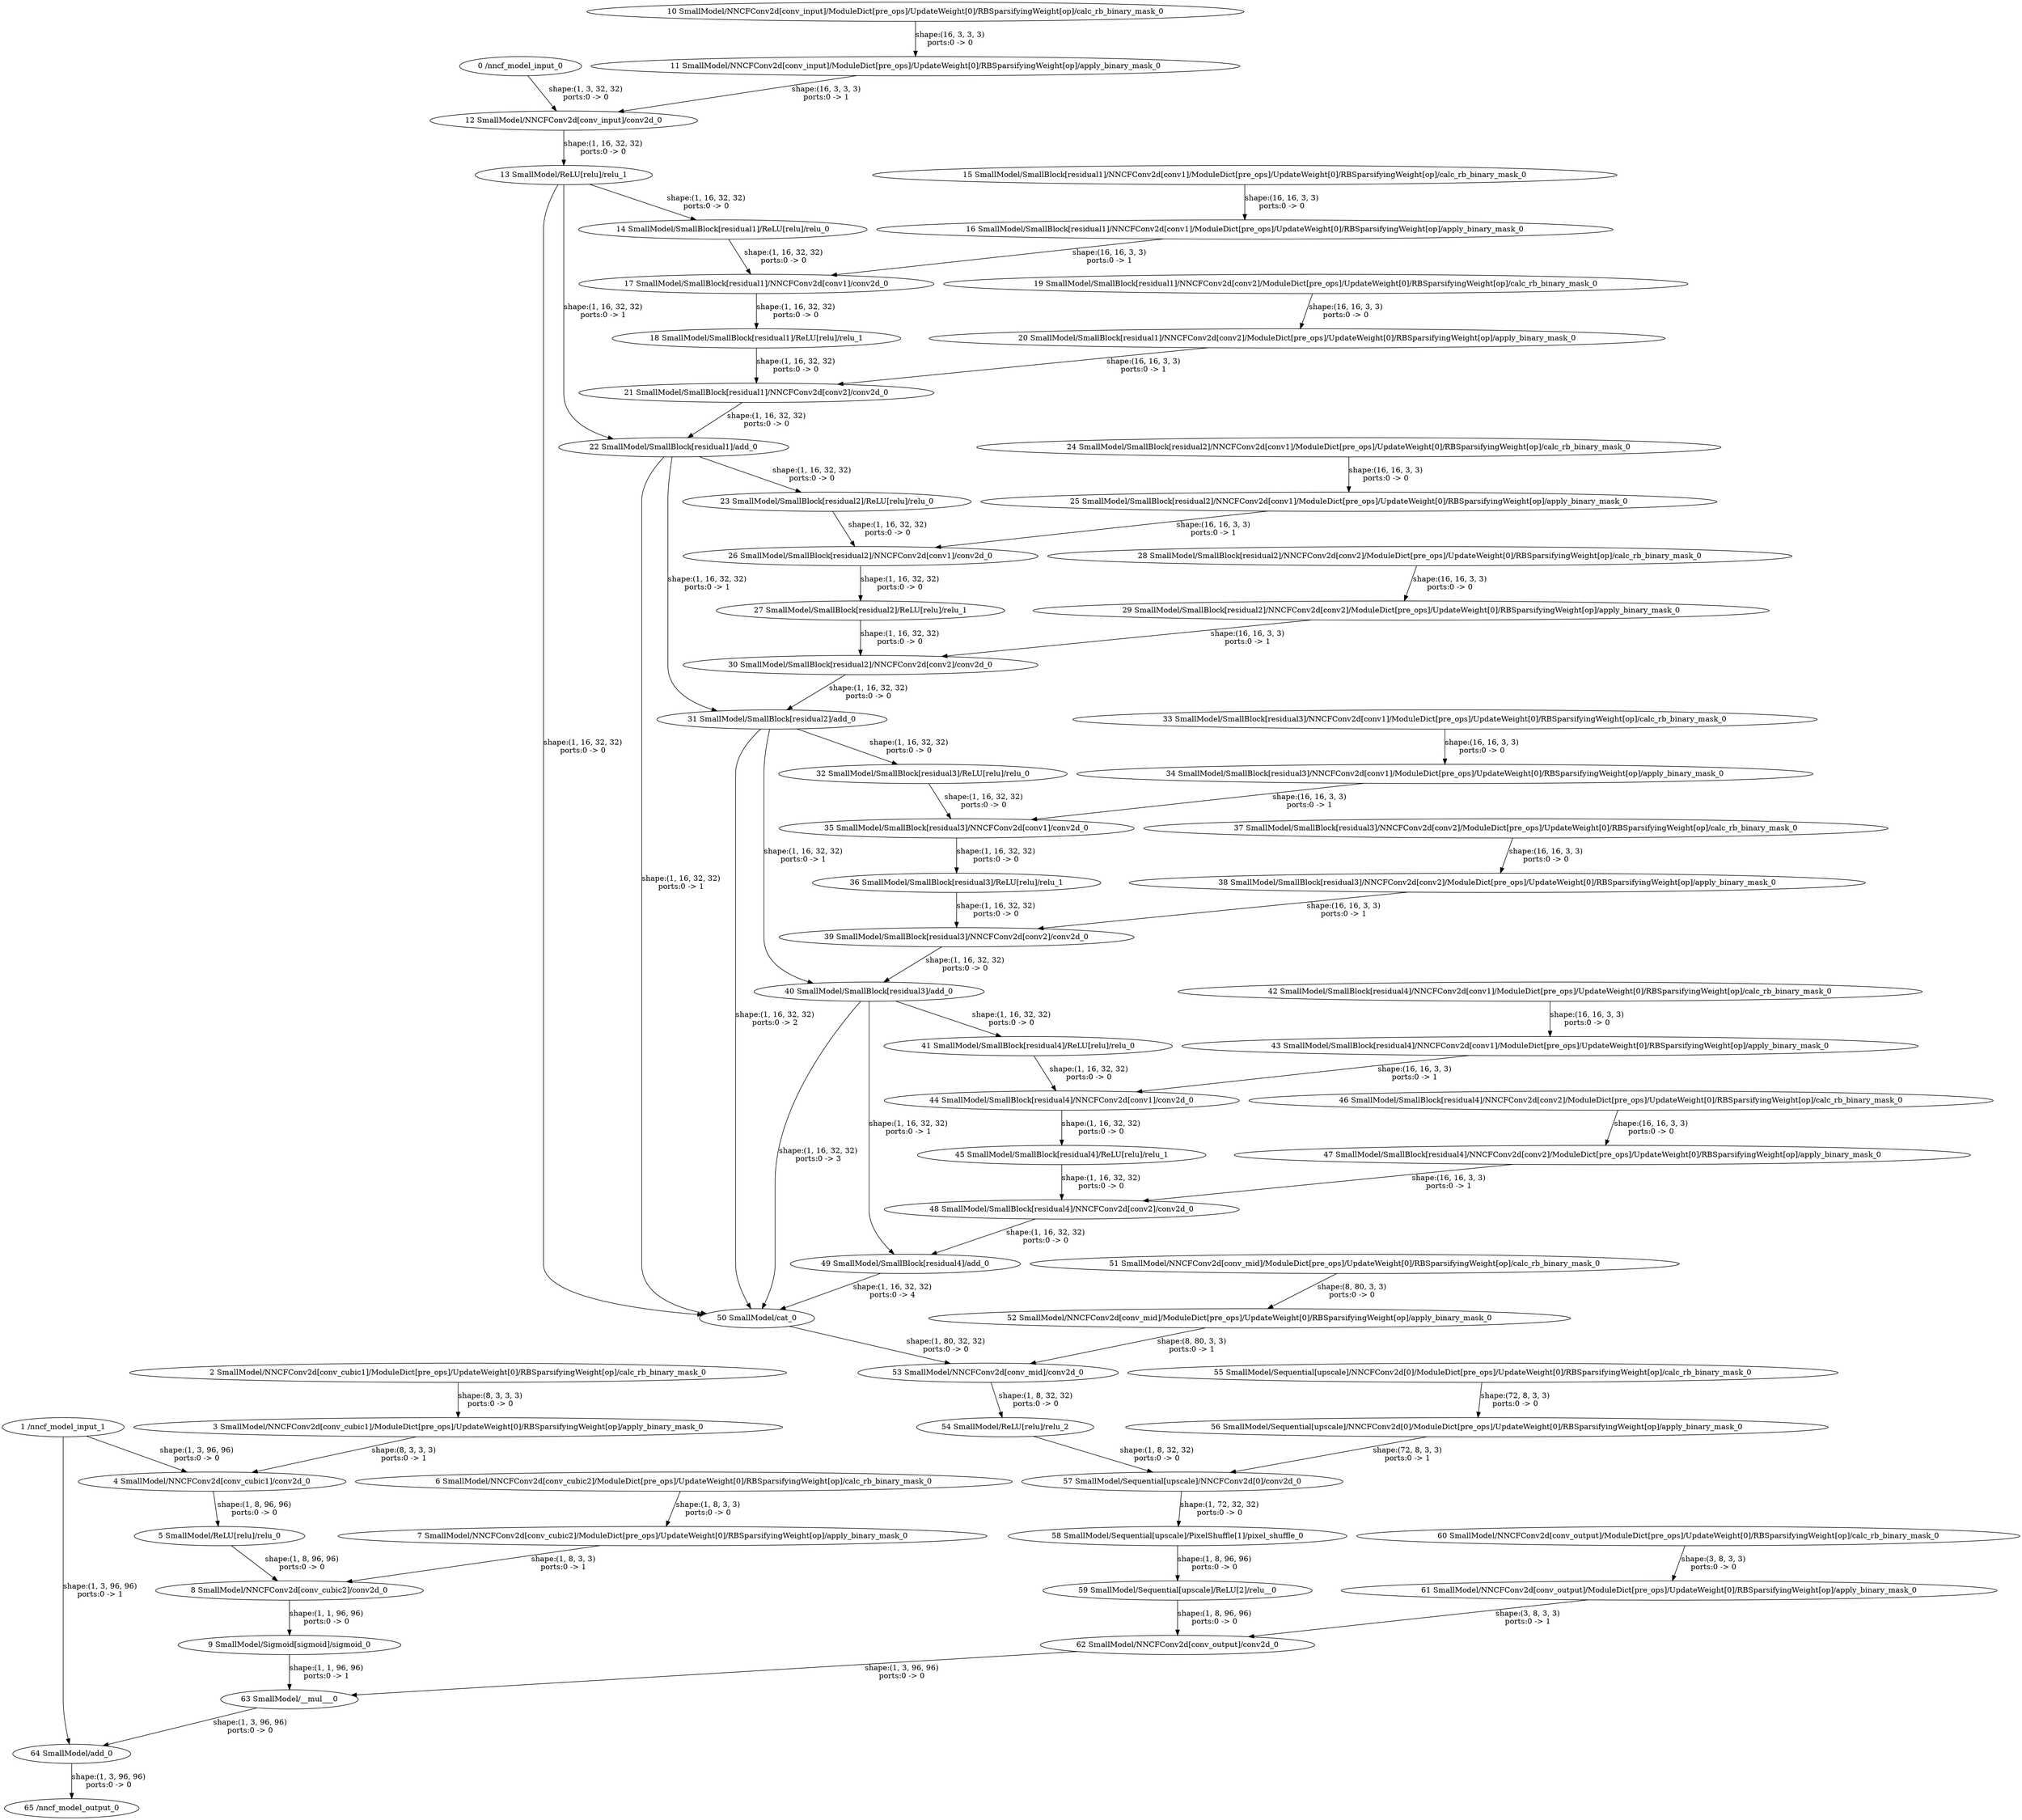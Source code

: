 strict digraph  {
"0 /nncf_model_input_0" [id=0, type=nncf_model_input];
"1 /nncf_model_input_1" [id=1, type=nncf_model_input];
"2 SmallModel/NNCFConv2d[conv_cubic1]/ModuleDict[pre_ops]/UpdateWeight[0]/RBSparsifyingWeight[op]/calc_rb_binary_mask_0" [id=2, type=calc_rb_binary_mask];
"3 SmallModel/NNCFConv2d[conv_cubic1]/ModuleDict[pre_ops]/UpdateWeight[0]/RBSparsifyingWeight[op]/apply_binary_mask_0" [id=3, type=apply_binary_mask];
"4 SmallModel/NNCFConv2d[conv_cubic1]/conv2d_0" [id=4, type=conv2d];
"5 SmallModel/ReLU[relu]/relu_0" [id=5, type=relu];
"6 SmallModel/NNCFConv2d[conv_cubic2]/ModuleDict[pre_ops]/UpdateWeight[0]/RBSparsifyingWeight[op]/calc_rb_binary_mask_0" [id=6, type=calc_rb_binary_mask];
"7 SmallModel/NNCFConv2d[conv_cubic2]/ModuleDict[pre_ops]/UpdateWeight[0]/RBSparsifyingWeight[op]/apply_binary_mask_0" [id=7, type=apply_binary_mask];
"8 SmallModel/NNCFConv2d[conv_cubic2]/conv2d_0" [id=8, type=conv2d];
"9 SmallModel/Sigmoid[sigmoid]/sigmoid_0" [id=9, type=sigmoid];
"10 SmallModel/NNCFConv2d[conv_input]/ModuleDict[pre_ops]/UpdateWeight[0]/RBSparsifyingWeight[op]/calc_rb_binary_mask_0" [id=10, type=calc_rb_binary_mask];
"11 SmallModel/NNCFConv2d[conv_input]/ModuleDict[pre_ops]/UpdateWeight[0]/RBSparsifyingWeight[op]/apply_binary_mask_0" [id=11, type=apply_binary_mask];
"12 SmallModel/NNCFConv2d[conv_input]/conv2d_0" [id=12, type=conv2d];
"13 SmallModel/ReLU[relu]/relu_1" [id=13, type=relu];
"14 SmallModel/SmallBlock[residual1]/ReLU[relu]/relu_0" [id=14, type=relu];
"15 SmallModel/SmallBlock[residual1]/NNCFConv2d[conv1]/ModuleDict[pre_ops]/UpdateWeight[0]/RBSparsifyingWeight[op]/calc_rb_binary_mask_0" [id=15, type=calc_rb_binary_mask];
"16 SmallModel/SmallBlock[residual1]/NNCFConv2d[conv1]/ModuleDict[pre_ops]/UpdateWeight[0]/RBSparsifyingWeight[op]/apply_binary_mask_0" [id=16, type=apply_binary_mask];
"17 SmallModel/SmallBlock[residual1]/NNCFConv2d[conv1]/conv2d_0" [id=17, type=conv2d];
"18 SmallModel/SmallBlock[residual1]/ReLU[relu]/relu_1" [id=18, type=relu];
"19 SmallModel/SmallBlock[residual1]/NNCFConv2d[conv2]/ModuleDict[pre_ops]/UpdateWeight[0]/RBSparsifyingWeight[op]/calc_rb_binary_mask_0" [id=19, type=calc_rb_binary_mask];
"20 SmallModel/SmallBlock[residual1]/NNCFConv2d[conv2]/ModuleDict[pre_ops]/UpdateWeight[0]/RBSparsifyingWeight[op]/apply_binary_mask_0" [id=20, type=apply_binary_mask];
"21 SmallModel/SmallBlock[residual1]/NNCFConv2d[conv2]/conv2d_0" [id=21, type=conv2d];
"22 SmallModel/SmallBlock[residual1]/add_0" [id=22, type=add];
"23 SmallModel/SmallBlock[residual2]/ReLU[relu]/relu_0" [id=23, type=relu];
"24 SmallModel/SmallBlock[residual2]/NNCFConv2d[conv1]/ModuleDict[pre_ops]/UpdateWeight[0]/RBSparsifyingWeight[op]/calc_rb_binary_mask_0" [id=24, type=calc_rb_binary_mask];
"25 SmallModel/SmallBlock[residual2]/NNCFConv2d[conv1]/ModuleDict[pre_ops]/UpdateWeight[0]/RBSparsifyingWeight[op]/apply_binary_mask_0" [id=25, type=apply_binary_mask];
"26 SmallModel/SmallBlock[residual2]/NNCFConv2d[conv1]/conv2d_0" [id=26, type=conv2d];
"27 SmallModel/SmallBlock[residual2]/ReLU[relu]/relu_1" [id=27, type=relu];
"28 SmallModel/SmallBlock[residual2]/NNCFConv2d[conv2]/ModuleDict[pre_ops]/UpdateWeight[0]/RBSparsifyingWeight[op]/calc_rb_binary_mask_0" [id=28, type=calc_rb_binary_mask];
"29 SmallModel/SmallBlock[residual2]/NNCFConv2d[conv2]/ModuleDict[pre_ops]/UpdateWeight[0]/RBSparsifyingWeight[op]/apply_binary_mask_0" [id=29, type=apply_binary_mask];
"30 SmallModel/SmallBlock[residual2]/NNCFConv2d[conv2]/conv2d_0" [id=30, type=conv2d];
"31 SmallModel/SmallBlock[residual2]/add_0" [id=31, type=add];
"32 SmallModel/SmallBlock[residual3]/ReLU[relu]/relu_0" [id=32, type=relu];
"33 SmallModel/SmallBlock[residual3]/NNCFConv2d[conv1]/ModuleDict[pre_ops]/UpdateWeight[0]/RBSparsifyingWeight[op]/calc_rb_binary_mask_0" [id=33, type=calc_rb_binary_mask];
"34 SmallModel/SmallBlock[residual3]/NNCFConv2d[conv1]/ModuleDict[pre_ops]/UpdateWeight[0]/RBSparsifyingWeight[op]/apply_binary_mask_0" [id=34, type=apply_binary_mask];
"35 SmallModel/SmallBlock[residual3]/NNCFConv2d[conv1]/conv2d_0" [id=35, type=conv2d];
"36 SmallModel/SmallBlock[residual3]/ReLU[relu]/relu_1" [id=36, type=relu];
"37 SmallModel/SmallBlock[residual3]/NNCFConv2d[conv2]/ModuleDict[pre_ops]/UpdateWeight[0]/RBSparsifyingWeight[op]/calc_rb_binary_mask_0" [id=37, type=calc_rb_binary_mask];
"38 SmallModel/SmallBlock[residual3]/NNCFConv2d[conv2]/ModuleDict[pre_ops]/UpdateWeight[0]/RBSparsifyingWeight[op]/apply_binary_mask_0" [id=38, type=apply_binary_mask];
"39 SmallModel/SmallBlock[residual3]/NNCFConv2d[conv2]/conv2d_0" [id=39, type=conv2d];
"40 SmallModel/SmallBlock[residual3]/add_0" [id=40, type=add];
"41 SmallModel/SmallBlock[residual4]/ReLU[relu]/relu_0" [id=41, type=relu];
"42 SmallModel/SmallBlock[residual4]/NNCFConv2d[conv1]/ModuleDict[pre_ops]/UpdateWeight[0]/RBSparsifyingWeight[op]/calc_rb_binary_mask_0" [id=42, type=calc_rb_binary_mask];
"43 SmallModel/SmallBlock[residual4]/NNCFConv2d[conv1]/ModuleDict[pre_ops]/UpdateWeight[0]/RBSparsifyingWeight[op]/apply_binary_mask_0" [id=43, type=apply_binary_mask];
"44 SmallModel/SmallBlock[residual4]/NNCFConv2d[conv1]/conv2d_0" [id=44, type=conv2d];
"45 SmallModel/SmallBlock[residual4]/ReLU[relu]/relu_1" [id=45, type=relu];
"46 SmallModel/SmallBlock[residual4]/NNCFConv2d[conv2]/ModuleDict[pre_ops]/UpdateWeight[0]/RBSparsifyingWeight[op]/calc_rb_binary_mask_0" [id=46, type=calc_rb_binary_mask];
"47 SmallModel/SmallBlock[residual4]/NNCFConv2d[conv2]/ModuleDict[pre_ops]/UpdateWeight[0]/RBSparsifyingWeight[op]/apply_binary_mask_0" [id=47, type=apply_binary_mask];
"48 SmallModel/SmallBlock[residual4]/NNCFConv2d[conv2]/conv2d_0" [id=48, type=conv2d];
"49 SmallModel/SmallBlock[residual4]/add_0" [id=49, type=add];
"50 SmallModel/cat_0" [id=50, type=cat];
"51 SmallModel/NNCFConv2d[conv_mid]/ModuleDict[pre_ops]/UpdateWeight[0]/RBSparsifyingWeight[op]/calc_rb_binary_mask_0" [id=51, type=calc_rb_binary_mask];
"52 SmallModel/NNCFConv2d[conv_mid]/ModuleDict[pre_ops]/UpdateWeight[0]/RBSparsifyingWeight[op]/apply_binary_mask_0" [id=52, type=apply_binary_mask];
"53 SmallModel/NNCFConv2d[conv_mid]/conv2d_0" [id=53, type=conv2d];
"54 SmallModel/ReLU[relu]/relu_2" [id=54, type=relu];
"55 SmallModel/Sequential[upscale]/NNCFConv2d[0]/ModuleDict[pre_ops]/UpdateWeight[0]/RBSparsifyingWeight[op]/calc_rb_binary_mask_0" [id=55, type=calc_rb_binary_mask];
"56 SmallModel/Sequential[upscale]/NNCFConv2d[0]/ModuleDict[pre_ops]/UpdateWeight[0]/RBSparsifyingWeight[op]/apply_binary_mask_0" [id=56, type=apply_binary_mask];
"57 SmallModel/Sequential[upscale]/NNCFConv2d[0]/conv2d_0" [id=57, type=conv2d];
"58 SmallModel/Sequential[upscale]/PixelShuffle[1]/pixel_shuffle_0" [id=58, type=pixel_shuffle];
"59 SmallModel/Sequential[upscale]/ReLU[2]/relu__0" [id=59, type=relu_];
"60 SmallModel/NNCFConv2d[conv_output]/ModuleDict[pre_ops]/UpdateWeight[0]/RBSparsifyingWeight[op]/calc_rb_binary_mask_0" [id=60, type=calc_rb_binary_mask];
"61 SmallModel/NNCFConv2d[conv_output]/ModuleDict[pre_ops]/UpdateWeight[0]/RBSparsifyingWeight[op]/apply_binary_mask_0" [id=61, type=apply_binary_mask];
"62 SmallModel/NNCFConv2d[conv_output]/conv2d_0" [id=62, type=conv2d];
"63 SmallModel/__mul___0" [id=63, type=__mul__];
"64 SmallModel/add_0" [id=64, type=add];
"65 /nncf_model_output_0" [id=65, type=nncf_model_output];
"0 /nncf_model_input_0" -> "12 SmallModel/NNCFConv2d[conv_input]/conv2d_0"  [label="shape:(1, 3, 32, 32)\nports:0 -> 0", style=solid];
"1 /nncf_model_input_1" -> "4 SmallModel/NNCFConv2d[conv_cubic1]/conv2d_0"  [label="shape:(1, 3, 96, 96)\nports:0 -> 0", style=solid];
"1 /nncf_model_input_1" -> "64 SmallModel/add_0"  [label="shape:(1, 3, 96, 96)\nports:0 -> 1", style=solid];
"2 SmallModel/NNCFConv2d[conv_cubic1]/ModuleDict[pre_ops]/UpdateWeight[0]/RBSparsifyingWeight[op]/calc_rb_binary_mask_0" -> "3 SmallModel/NNCFConv2d[conv_cubic1]/ModuleDict[pre_ops]/UpdateWeight[0]/RBSparsifyingWeight[op]/apply_binary_mask_0"  [label="shape:(8, 3, 3, 3)\nports:0 -> 0", style=solid];
"3 SmallModel/NNCFConv2d[conv_cubic1]/ModuleDict[pre_ops]/UpdateWeight[0]/RBSparsifyingWeight[op]/apply_binary_mask_0" -> "4 SmallModel/NNCFConv2d[conv_cubic1]/conv2d_0"  [label="shape:(8, 3, 3, 3)\nports:0 -> 1", style=solid];
"4 SmallModel/NNCFConv2d[conv_cubic1]/conv2d_0" -> "5 SmallModel/ReLU[relu]/relu_0"  [label="shape:(1, 8, 96, 96)\nports:0 -> 0", style=solid];
"5 SmallModel/ReLU[relu]/relu_0" -> "8 SmallModel/NNCFConv2d[conv_cubic2]/conv2d_0"  [label="shape:(1, 8, 96, 96)\nports:0 -> 0", style=solid];
"6 SmallModel/NNCFConv2d[conv_cubic2]/ModuleDict[pre_ops]/UpdateWeight[0]/RBSparsifyingWeight[op]/calc_rb_binary_mask_0" -> "7 SmallModel/NNCFConv2d[conv_cubic2]/ModuleDict[pre_ops]/UpdateWeight[0]/RBSparsifyingWeight[op]/apply_binary_mask_0"  [label="shape:(1, 8, 3, 3)\nports:0 -> 0", style=solid];
"7 SmallModel/NNCFConv2d[conv_cubic2]/ModuleDict[pre_ops]/UpdateWeight[0]/RBSparsifyingWeight[op]/apply_binary_mask_0" -> "8 SmallModel/NNCFConv2d[conv_cubic2]/conv2d_0"  [label="shape:(1, 8, 3, 3)\nports:0 -> 1", style=solid];
"8 SmallModel/NNCFConv2d[conv_cubic2]/conv2d_0" -> "9 SmallModel/Sigmoid[sigmoid]/sigmoid_0"  [label="shape:(1, 1, 96, 96)\nports:0 -> 0", style=solid];
"9 SmallModel/Sigmoid[sigmoid]/sigmoid_0" -> "63 SmallModel/__mul___0"  [label="shape:(1, 1, 96, 96)\nports:0 -> 1", style=solid];
"10 SmallModel/NNCFConv2d[conv_input]/ModuleDict[pre_ops]/UpdateWeight[0]/RBSparsifyingWeight[op]/calc_rb_binary_mask_0" -> "11 SmallModel/NNCFConv2d[conv_input]/ModuleDict[pre_ops]/UpdateWeight[0]/RBSparsifyingWeight[op]/apply_binary_mask_0"  [label="shape:(16, 3, 3, 3)\nports:0 -> 0", style=solid];
"11 SmallModel/NNCFConv2d[conv_input]/ModuleDict[pre_ops]/UpdateWeight[0]/RBSparsifyingWeight[op]/apply_binary_mask_0" -> "12 SmallModel/NNCFConv2d[conv_input]/conv2d_0"  [label="shape:(16, 3, 3, 3)\nports:0 -> 1", style=solid];
"12 SmallModel/NNCFConv2d[conv_input]/conv2d_0" -> "13 SmallModel/ReLU[relu]/relu_1"  [label="shape:(1, 16, 32, 32)\nports:0 -> 0", style=solid];
"13 SmallModel/ReLU[relu]/relu_1" -> "14 SmallModel/SmallBlock[residual1]/ReLU[relu]/relu_0"  [label="shape:(1, 16, 32, 32)\nports:0 -> 0", style=solid];
"13 SmallModel/ReLU[relu]/relu_1" -> "22 SmallModel/SmallBlock[residual1]/add_0"  [label="shape:(1, 16, 32, 32)\nports:0 -> 1", style=solid];
"13 SmallModel/ReLU[relu]/relu_1" -> "50 SmallModel/cat_0"  [label="shape:(1, 16, 32, 32)\nports:0 -> 0", style=solid];
"14 SmallModel/SmallBlock[residual1]/ReLU[relu]/relu_0" -> "17 SmallModel/SmallBlock[residual1]/NNCFConv2d[conv1]/conv2d_0"  [label="shape:(1, 16, 32, 32)\nports:0 -> 0", style=solid];
"15 SmallModel/SmallBlock[residual1]/NNCFConv2d[conv1]/ModuleDict[pre_ops]/UpdateWeight[0]/RBSparsifyingWeight[op]/calc_rb_binary_mask_0" -> "16 SmallModel/SmallBlock[residual1]/NNCFConv2d[conv1]/ModuleDict[pre_ops]/UpdateWeight[0]/RBSparsifyingWeight[op]/apply_binary_mask_0"  [label="shape:(16, 16, 3, 3)\nports:0 -> 0", style=solid];
"16 SmallModel/SmallBlock[residual1]/NNCFConv2d[conv1]/ModuleDict[pre_ops]/UpdateWeight[0]/RBSparsifyingWeight[op]/apply_binary_mask_0" -> "17 SmallModel/SmallBlock[residual1]/NNCFConv2d[conv1]/conv2d_0"  [label="shape:(16, 16, 3, 3)\nports:0 -> 1", style=solid];
"17 SmallModel/SmallBlock[residual1]/NNCFConv2d[conv1]/conv2d_0" -> "18 SmallModel/SmallBlock[residual1]/ReLU[relu]/relu_1"  [label="shape:(1, 16, 32, 32)\nports:0 -> 0", style=solid];
"18 SmallModel/SmallBlock[residual1]/ReLU[relu]/relu_1" -> "21 SmallModel/SmallBlock[residual1]/NNCFConv2d[conv2]/conv2d_0"  [label="shape:(1, 16, 32, 32)\nports:0 -> 0", style=solid];
"19 SmallModel/SmallBlock[residual1]/NNCFConv2d[conv2]/ModuleDict[pre_ops]/UpdateWeight[0]/RBSparsifyingWeight[op]/calc_rb_binary_mask_0" -> "20 SmallModel/SmallBlock[residual1]/NNCFConv2d[conv2]/ModuleDict[pre_ops]/UpdateWeight[0]/RBSparsifyingWeight[op]/apply_binary_mask_0"  [label="shape:(16, 16, 3, 3)\nports:0 -> 0", style=solid];
"20 SmallModel/SmallBlock[residual1]/NNCFConv2d[conv2]/ModuleDict[pre_ops]/UpdateWeight[0]/RBSparsifyingWeight[op]/apply_binary_mask_0" -> "21 SmallModel/SmallBlock[residual1]/NNCFConv2d[conv2]/conv2d_0"  [label="shape:(16, 16, 3, 3)\nports:0 -> 1", style=solid];
"21 SmallModel/SmallBlock[residual1]/NNCFConv2d[conv2]/conv2d_0" -> "22 SmallModel/SmallBlock[residual1]/add_0"  [label="shape:(1, 16, 32, 32)\nports:0 -> 0", style=solid];
"22 SmallModel/SmallBlock[residual1]/add_0" -> "23 SmallModel/SmallBlock[residual2]/ReLU[relu]/relu_0"  [label="shape:(1, 16, 32, 32)\nports:0 -> 0", style=solid];
"22 SmallModel/SmallBlock[residual1]/add_0" -> "31 SmallModel/SmallBlock[residual2]/add_0"  [label="shape:(1, 16, 32, 32)\nports:0 -> 1", style=solid];
"22 SmallModel/SmallBlock[residual1]/add_0" -> "50 SmallModel/cat_0"  [label="shape:(1, 16, 32, 32)\nports:0 -> 1", style=solid];
"23 SmallModel/SmallBlock[residual2]/ReLU[relu]/relu_0" -> "26 SmallModel/SmallBlock[residual2]/NNCFConv2d[conv1]/conv2d_0"  [label="shape:(1, 16, 32, 32)\nports:0 -> 0", style=solid];
"24 SmallModel/SmallBlock[residual2]/NNCFConv2d[conv1]/ModuleDict[pre_ops]/UpdateWeight[0]/RBSparsifyingWeight[op]/calc_rb_binary_mask_0" -> "25 SmallModel/SmallBlock[residual2]/NNCFConv2d[conv1]/ModuleDict[pre_ops]/UpdateWeight[0]/RBSparsifyingWeight[op]/apply_binary_mask_0"  [label="shape:(16, 16, 3, 3)\nports:0 -> 0", style=solid];
"25 SmallModel/SmallBlock[residual2]/NNCFConv2d[conv1]/ModuleDict[pre_ops]/UpdateWeight[0]/RBSparsifyingWeight[op]/apply_binary_mask_0" -> "26 SmallModel/SmallBlock[residual2]/NNCFConv2d[conv1]/conv2d_0"  [label="shape:(16, 16, 3, 3)\nports:0 -> 1", style=solid];
"26 SmallModel/SmallBlock[residual2]/NNCFConv2d[conv1]/conv2d_0" -> "27 SmallModel/SmallBlock[residual2]/ReLU[relu]/relu_1"  [label="shape:(1, 16, 32, 32)\nports:0 -> 0", style=solid];
"27 SmallModel/SmallBlock[residual2]/ReLU[relu]/relu_1" -> "30 SmallModel/SmallBlock[residual2]/NNCFConv2d[conv2]/conv2d_0"  [label="shape:(1, 16, 32, 32)\nports:0 -> 0", style=solid];
"28 SmallModel/SmallBlock[residual2]/NNCFConv2d[conv2]/ModuleDict[pre_ops]/UpdateWeight[0]/RBSparsifyingWeight[op]/calc_rb_binary_mask_0" -> "29 SmallModel/SmallBlock[residual2]/NNCFConv2d[conv2]/ModuleDict[pre_ops]/UpdateWeight[0]/RBSparsifyingWeight[op]/apply_binary_mask_0"  [label="shape:(16, 16, 3, 3)\nports:0 -> 0", style=solid];
"29 SmallModel/SmallBlock[residual2]/NNCFConv2d[conv2]/ModuleDict[pre_ops]/UpdateWeight[0]/RBSparsifyingWeight[op]/apply_binary_mask_0" -> "30 SmallModel/SmallBlock[residual2]/NNCFConv2d[conv2]/conv2d_0"  [label="shape:(16, 16, 3, 3)\nports:0 -> 1", style=solid];
"30 SmallModel/SmallBlock[residual2]/NNCFConv2d[conv2]/conv2d_0" -> "31 SmallModel/SmallBlock[residual2]/add_0"  [label="shape:(1, 16, 32, 32)\nports:0 -> 0", style=solid];
"31 SmallModel/SmallBlock[residual2]/add_0" -> "32 SmallModel/SmallBlock[residual3]/ReLU[relu]/relu_0"  [label="shape:(1, 16, 32, 32)\nports:0 -> 0", style=solid];
"31 SmallModel/SmallBlock[residual2]/add_0" -> "40 SmallModel/SmallBlock[residual3]/add_0"  [label="shape:(1, 16, 32, 32)\nports:0 -> 1", style=solid];
"31 SmallModel/SmallBlock[residual2]/add_0" -> "50 SmallModel/cat_0"  [label="shape:(1, 16, 32, 32)\nports:0 -> 2", style=solid];
"32 SmallModel/SmallBlock[residual3]/ReLU[relu]/relu_0" -> "35 SmallModel/SmallBlock[residual3]/NNCFConv2d[conv1]/conv2d_0"  [label="shape:(1, 16, 32, 32)\nports:0 -> 0", style=solid];
"33 SmallModel/SmallBlock[residual3]/NNCFConv2d[conv1]/ModuleDict[pre_ops]/UpdateWeight[0]/RBSparsifyingWeight[op]/calc_rb_binary_mask_0" -> "34 SmallModel/SmallBlock[residual3]/NNCFConv2d[conv1]/ModuleDict[pre_ops]/UpdateWeight[0]/RBSparsifyingWeight[op]/apply_binary_mask_0"  [label="shape:(16, 16, 3, 3)\nports:0 -> 0", style=solid];
"34 SmallModel/SmallBlock[residual3]/NNCFConv2d[conv1]/ModuleDict[pre_ops]/UpdateWeight[0]/RBSparsifyingWeight[op]/apply_binary_mask_0" -> "35 SmallModel/SmallBlock[residual3]/NNCFConv2d[conv1]/conv2d_0"  [label="shape:(16, 16, 3, 3)\nports:0 -> 1", style=solid];
"35 SmallModel/SmallBlock[residual3]/NNCFConv2d[conv1]/conv2d_0" -> "36 SmallModel/SmallBlock[residual3]/ReLU[relu]/relu_1"  [label="shape:(1, 16, 32, 32)\nports:0 -> 0", style=solid];
"36 SmallModel/SmallBlock[residual3]/ReLU[relu]/relu_1" -> "39 SmallModel/SmallBlock[residual3]/NNCFConv2d[conv2]/conv2d_0"  [label="shape:(1, 16, 32, 32)\nports:0 -> 0", style=solid];
"37 SmallModel/SmallBlock[residual3]/NNCFConv2d[conv2]/ModuleDict[pre_ops]/UpdateWeight[0]/RBSparsifyingWeight[op]/calc_rb_binary_mask_0" -> "38 SmallModel/SmallBlock[residual3]/NNCFConv2d[conv2]/ModuleDict[pre_ops]/UpdateWeight[0]/RBSparsifyingWeight[op]/apply_binary_mask_0"  [label="shape:(16, 16, 3, 3)\nports:0 -> 0", style=solid];
"38 SmallModel/SmallBlock[residual3]/NNCFConv2d[conv2]/ModuleDict[pre_ops]/UpdateWeight[0]/RBSparsifyingWeight[op]/apply_binary_mask_0" -> "39 SmallModel/SmallBlock[residual3]/NNCFConv2d[conv2]/conv2d_0"  [label="shape:(16, 16, 3, 3)\nports:0 -> 1", style=solid];
"39 SmallModel/SmallBlock[residual3]/NNCFConv2d[conv2]/conv2d_0" -> "40 SmallModel/SmallBlock[residual3]/add_0"  [label="shape:(1, 16, 32, 32)\nports:0 -> 0", style=solid];
"40 SmallModel/SmallBlock[residual3]/add_0" -> "41 SmallModel/SmallBlock[residual4]/ReLU[relu]/relu_0"  [label="shape:(1, 16, 32, 32)\nports:0 -> 0", style=solid];
"40 SmallModel/SmallBlock[residual3]/add_0" -> "49 SmallModel/SmallBlock[residual4]/add_0"  [label="shape:(1, 16, 32, 32)\nports:0 -> 1", style=solid];
"40 SmallModel/SmallBlock[residual3]/add_0" -> "50 SmallModel/cat_0"  [label="shape:(1, 16, 32, 32)\nports:0 -> 3", style=solid];
"41 SmallModel/SmallBlock[residual4]/ReLU[relu]/relu_0" -> "44 SmallModel/SmallBlock[residual4]/NNCFConv2d[conv1]/conv2d_0"  [label="shape:(1, 16, 32, 32)\nports:0 -> 0", style=solid];
"42 SmallModel/SmallBlock[residual4]/NNCFConv2d[conv1]/ModuleDict[pre_ops]/UpdateWeight[0]/RBSparsifyingWeight[op]/calc_rb_binary_mask_0" -> "43 SmallModel/SmallBlock[residual4]/NNCFConv2d[conv1]/ModuleDict[pre_ops]/UpdateWeight[0]/RBSparsifyingWeight[op]/apply_binary_mask_0"  [label="shape:(16, 16, 3, 3)\nports:0 -> 0", style=solid];
"43 SmallModel/SmallBlock[residual4]/NNCFConv2d[conv1]/ModuleDict[pre_ops]/UpdateWeight[0]/RBSparsifyingWeight[op]/apply_binary_mask_0" -> "44 SmallModel/SmallBlock[residual4]/NNCFConv2d[conv1]/conv2d_0"  [label="shape:(16, 16, 3, 3)\nports:0 -> 1", style=solid];
"44 SmallModel/SmallBlock[residual4]/NNCFConv2d[conv1]/conv2d_0" -> "45 SmallModel/SmallBlock[residual4]/ReLU[relu]/relu_1"  [label="shape:(1, 16, 32, 32)\nports:0 -> 0", style=solid];
"45 SmallModel/SmallBlock[residual4]/ReLU[relu]/relu_1" -> "48 SmallModel/SmallBlock[residual4]/NNCFConv2d[conv2]/conv2d_0"  [label="shape:(1, 16, 32, 32)\nports:0 -> 0", style=solid];
"46 SmallModel/SmallBlock[residual4]/NNCFConv2d[conv2]/ModuleDict[pre_ops]/UpdateWeight[0]/RBSparsifyingWeight[op]/calc_rb_binary_mask_0" -> "47 SmallModel/SmallBlock[residual4]/NNCFConv2d[conv2]/ModuleDict[pre_ops]/UpdateWeight[0]/RBSparsifyingWeight[op]/apply_binary_mask_0"  [label="shape:(16, 16, 3, 3)\nports:0 -> 0", style=solid];
"47 SmallModel/SmallBlock[residual4]/NNCFConv2d[conv2]/ModuleDict[pre_ops]/UpdateWeight[0]/RBSparsifyingWeight[op]/apply_binary_mask_0" -> "48 SmallModel/SmallBlock[residual4]/NNCFConv2d[conv2]/conv2d_0"  [label="shape:(16, 16, 3, 3)\nports:0 -> 1", style=solid];
"48 SmallModel/SmallBlock[residual4]/NNCFConv2d[conv2]/conv2d_0" -> "49 SmallModel/SmallBlock[residual4]/add_0"  [label="shape:(1, 16, 32, 32)\nports:0 -> 0", style=solid];
"49 SmallModel/SmallBlock[residual4]/add_0" -> "50 SmallModel/cat_0"  [label="shape:(1, 16, 32, 32)\nports:0 -> 4", style=solid];
"50 SmallModel/cat_0" -> "53 SmallModel/NNCFConv2d[conv_mid]/conv2d_0"  [label="shape:(1, 80, 32, 32)\nports:0 -> 0", style=solid];
"51 SmallModel/NNCFConv2d[conv_mid]/ModuleDict[pre_ops]/UpdateWeight[0]/RBSparsifyingWeight[op]/calc_rb_binary_mask_0" -> "52 SmallModel/NNCFConv2d[conv_mid]/ModuleDict[pre_ops]/UpdateWeight[0]/RBSparsifyingWeight[op]/apply_binary_mask_0"  [label="shape:(8, 80, 3, 3)\nports:0 -> 0", style=solid];
"52 SmallModel/NNCFConv2d[conv_mid]/ModuleDict[pre_ops]/UpdateWeight[0]/RBSparsifyingWeight[op]/apply_binary_mask_0" -> "53 SmallModel/NNCFConv2d[conv_mid]/conv2d_0"  [label="shape:(8, 80, 3, 3)\nports:0 -> 1", style=solid];
"53 SmallModel/NNCFConv2d[conv_mid]/conv2d_0" -> "54 SmallModel/ReLU[relu]/relu_2"  [label="shape:(1, 8, 32, 32)\nports:0 -> 0", style=solid];
"54 SmallModel/ReLU[relu]/relu_2" -> "57 SmallModel/Sequential[upscale]/NNCFConv2d[0]/conv2d_0"  [label="shape:(1, 8, 32, 32)\nports:0 -> 0", style=solid];
"55 SmallModel/Sequential[upscale]/NNCFConv2d[0]/ModuleDict[pre_ops]/UpdateWeight[0]/RBSparsifyingWeight[op]/calc_rb_binary_mask_0" -> "56 SmallModel/Sequential[upscale]/NNCFConv2d[0]/ModuleDict[pre_ops]/UpdateWeight[0]/RBSparsifyingWeight[op]/apply_binary_mask_0"  [label="shape:(72, 8, 3, 3)\nports:0 -> 0", style=solid];
"56 SmallModel/Sequential[upscale]/NNCFConv2d[0]/ModuleDict[pre_ops]/UpdateWeight[0]/RBSparsifyingWeight[op]/apply_binary_mask_0" -> "57 SmallModel/Sequential[upscale]/NNCFConv2d[0]/conv2d_0"  [label="shape:(72, 8, 3, 3)\nports:0 -> 1", style=solid];
"57 SmallModel/Sequential[upscale]/NNCFConv2d[0]/conv2d_0" -> "58 SmallModel/Sequential[upscale]/PixelShuffle[1]/pixel_shuffle_0"  [label="shape:(1, 72, 32, 32)\nports:0 -> 0", style=solid];
"58 SmallModel/Sequential[upscale]/PixelShuffle[1]/pixel_shuffle_0" -> "59 SmallModel/Sequential[upscale]/ReLU[2]/relu__0"  [label="shape:(1, 8, 96, 96)\nports:0 -> 0", style=solid];
"59 SmallModel/Sequential[upscale]/ReLU[2]/relu__0" -> "62 SmallModel/NNCFConv2d[conv_output]/conv2d_0"  [label="shape:(1, 8, 96, 96)\nports:0 -> 0", style=solid];
"60 SmallModel/NNCFConv2d[conv_output]/ModuleDict[pre_ops]/UpdateWeight[0]/RBSparsifyingWeight[op]/calc_rb_binary_mask_0" -> "61 SmallModel/NNCFConv2d[conv_output]/ModuleDict[pre_ops]/UpdateWeight[0]/RBSparsifyingWeight[op]/apply_binary_mask_0"  [label="shape:(3, 8, 3, 3)\nports:0 -> 0", style=solid];
"61 SmallModel/NNCFConv2d[conv_output]/ModuleDict[pre_ops]/UpdateWeight[0]/RBSparsifyingWeight[op]/apply_binary_mask_0" -> "62 SmallModel/NNCFConv2d[conv_output]/conv2d_0"  [label="shape:(3, 8, 3, 3)\nports:0 -> 1", style=solid];
"62 SmallModel/NNCFConv2d[conv_output]/conv2d_0" -> "63 SmallModel/__mul___0"  [label="shape:(1, 3, 96, 96)\nports:0 -> 0", style=solid];
"63 SmallModel/__mul___0" -> "64 SmallModel/add_0"  [label="shape:(1, 3, 96, 96)\nports:0 -> 0", style=solid];
"64 SmallModel/add_0" -> "65 /nncf_model_output_0"  [label="shape:(1, 3, 96, 96)\nports:0 -> 0", style=solid];
}

